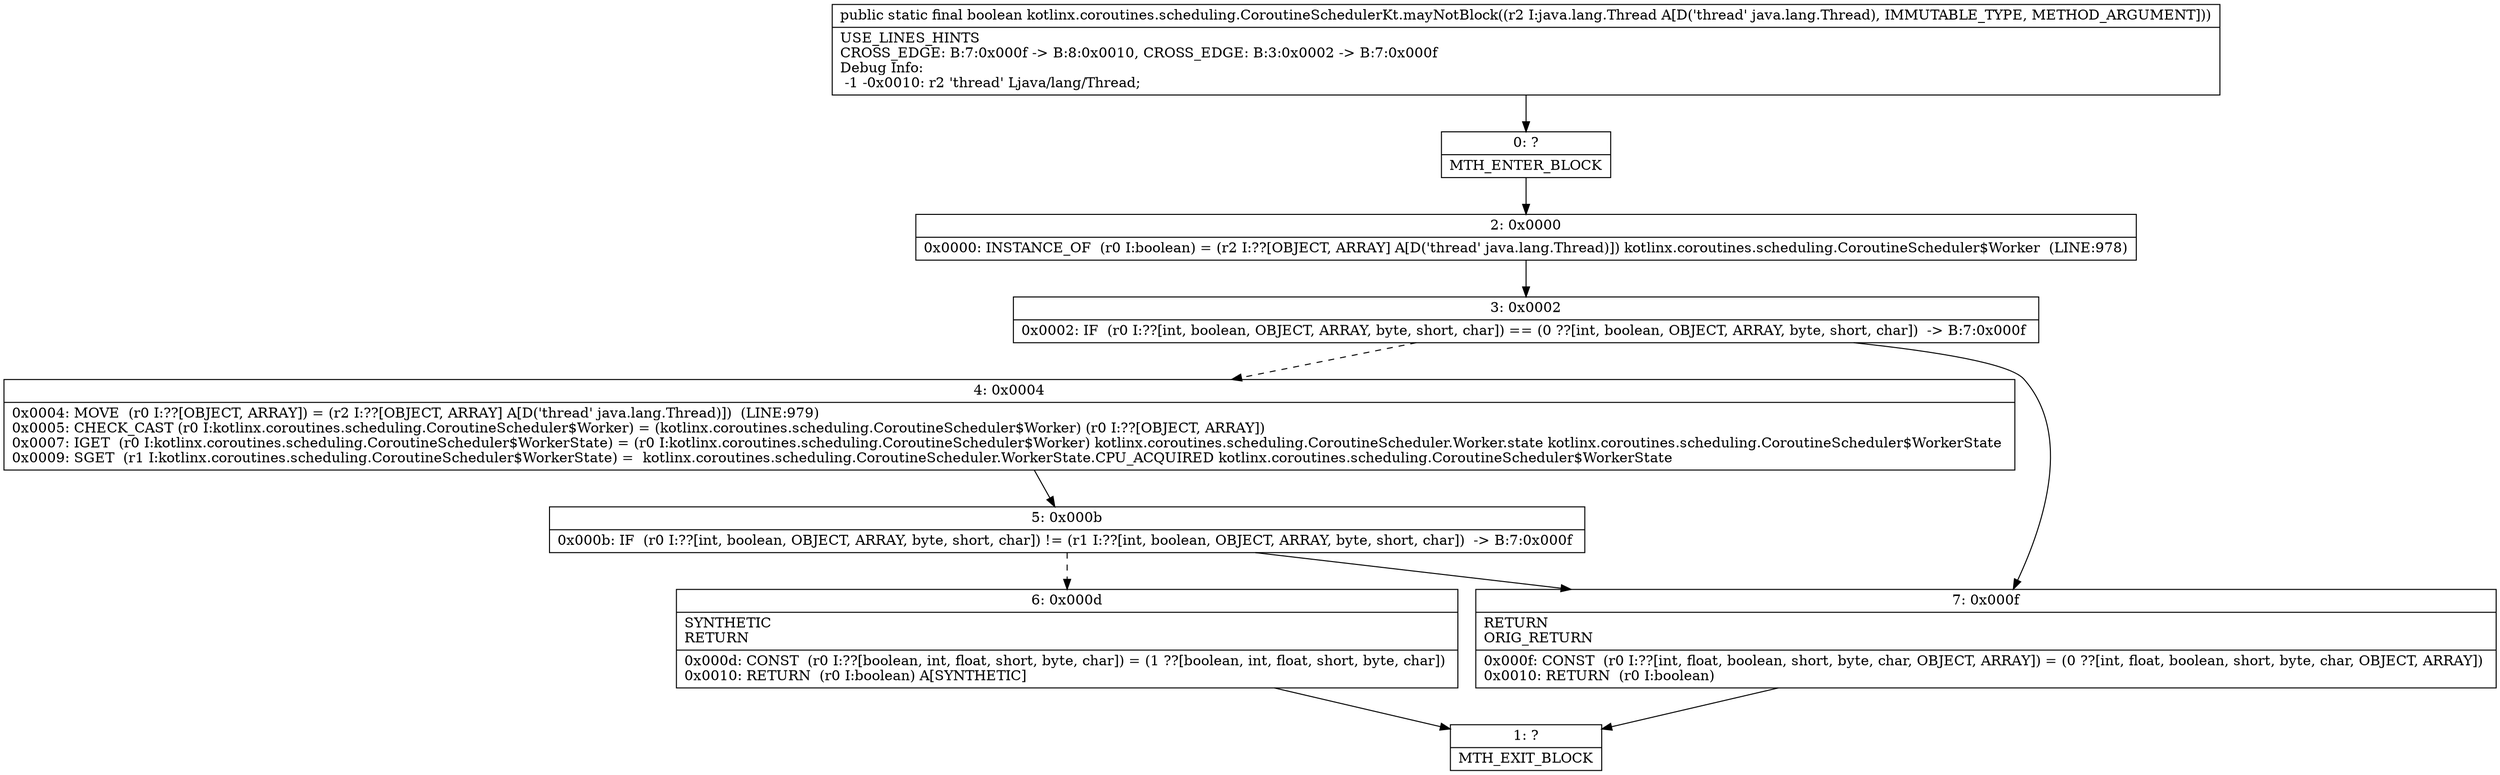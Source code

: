 digraph "CFG forkotlinx.coroutines.scheduling.CoroutineSchedulerKt.mayNotBlock(Ljava\/lang\/Thread;)Z" {
Node_0 [shape=record,label="{0\:\ ?|MTH_ENTER_BLOCK\l}"];
Node_2 [shape=record,label="{2\:\ 0x0000|0x0000: INSTANCE_OF  (r0 I:boolean) = (r2 I:??[OBJECT, ARRAY] A[D('thread' java.lang.Thread)]) kotlinx.coroutines.scheduling.CoroutineScheduler$Worker  (LINE:978)\l}"];
Node_3 [shape=record,label="{3\:\ 0x0002|0x0002: IF  (r0 I:??[int, boolean, OBJECT, ARRAY, byte, short, char]) == (0 ??[int, boolean, OBJECT, ARRAY, byte, short, char])  \-\> B:7:0x000f \l}"];
Node_4 [shape=record,label="{4\:\ 0x0004|0x0004: MOVE  (r0 I:??[OBJECT, ARRAY]) = (r2 I:??[OBJECT, ARRAY] A[D('thread' java.lang.Thread)])  (LINE:979)\l0x0005: CHECK_CAST (r0 I:kotlinx.coroutines.scheduling.CoroutineScheduler$Worker) = (kotlinx.coroutines.scheduling.CoroutineScheduler$Worker) (r0 I:??[OBJECT, ARRAY]) \l0x0007: IGET  (r0 I:kotlinx.coroutines.scheduling.CoroutineScheduler$WorkerState) = (r0 I:kotlinx.coroutines.scheduling.CoroutineScheduler$Worker) kotlinx.coroutines.scheduling.CoroutineScheduler.Worker.state kotlinx.coroutines.scheduling.CoroutineScheduler$WorkerState \l0x0009: SGET  (r1 I:kotlinx.coroutines.scheduling.CoroutineScheduler$WorkerState) =  kotlinx.coroutines.scheduling.CoroutineScheduler.WorkerState.CPU_ACQUIRED kotlinx.coroutines.scheduling.CoroutineScheduler$WorkerState \l}"];
Node_5 [shape=record,label="{5\:\ 0x000b|0x000b: IF  (r0 I:??[int, boolean, OBJECT, ARRAY, byte, short, char]) != (r1 I:??[int, boolean, OBJECT, ARRAY, byte, short, char])  \-\> B:7:0x000f \l}"];
Node_6 [shape=record,label="{6\:\ 0x000d|SYNTHETIC\lRETURN\l|0x000d: CONST  (r0 I:??[boolean, int, float, short, byte, char]) = (1 ??[boolean, int, float, short, byte, char]) \l0x0010: RETURN  (r0 I:boolean) A[SYNTHETIC]\l}"];
Node_1 [shape=record,label="{1\:\ ?|MTH_EXIT_BLOCK\l}"];
Node_7 [shape=record,label="{7\:\ 0x000f|RETURN\lORIG_RETURN\l|0x000f: CONST  (r0 I:??[int, float, boolean, short, byte, char, OBJECT, ARRAY]) = (0 ??[int, float, boolean, short, byte, char, OBJECT, ARRAY]) \l0x0010: RETURN  (r0 I:boolean) \l}"];
MethodNode[shape=record,label="{public static final boolean kotlinx.coroutines.scheduling.CoroutineSchedulerKt.mayNotBlock((r2 I:java.lang.Thread A[D('thread' java.lang.Thread), IMMUTABLE_TYPE, METHOD_ARGUMENT]))  | USE_LINES_HINTS\lCROSS_EDGE: B:7:0x000f \-\> B:8:0x0010, CROSS_EDGE: B:3:0x0002 \-\> B:7:0x000f\lDebug Info:\l  \-1 \-0x0010: r2 'thread' Ljava\/lang\/Thread;\l}"];
MethodNode -> Node_0;Node_0 -> Node_2;
Node_2 -> Node_3;
Node_3 -> Node_4[style=dashed];
Node_3 -> Node_7;
Node_4 -> Node_5;
Node_5 -> Node_6[style=dashed];
Node_5 -> Node_7;
Node_6 -> Node_1;
Node_7 -> Node_1;
}

